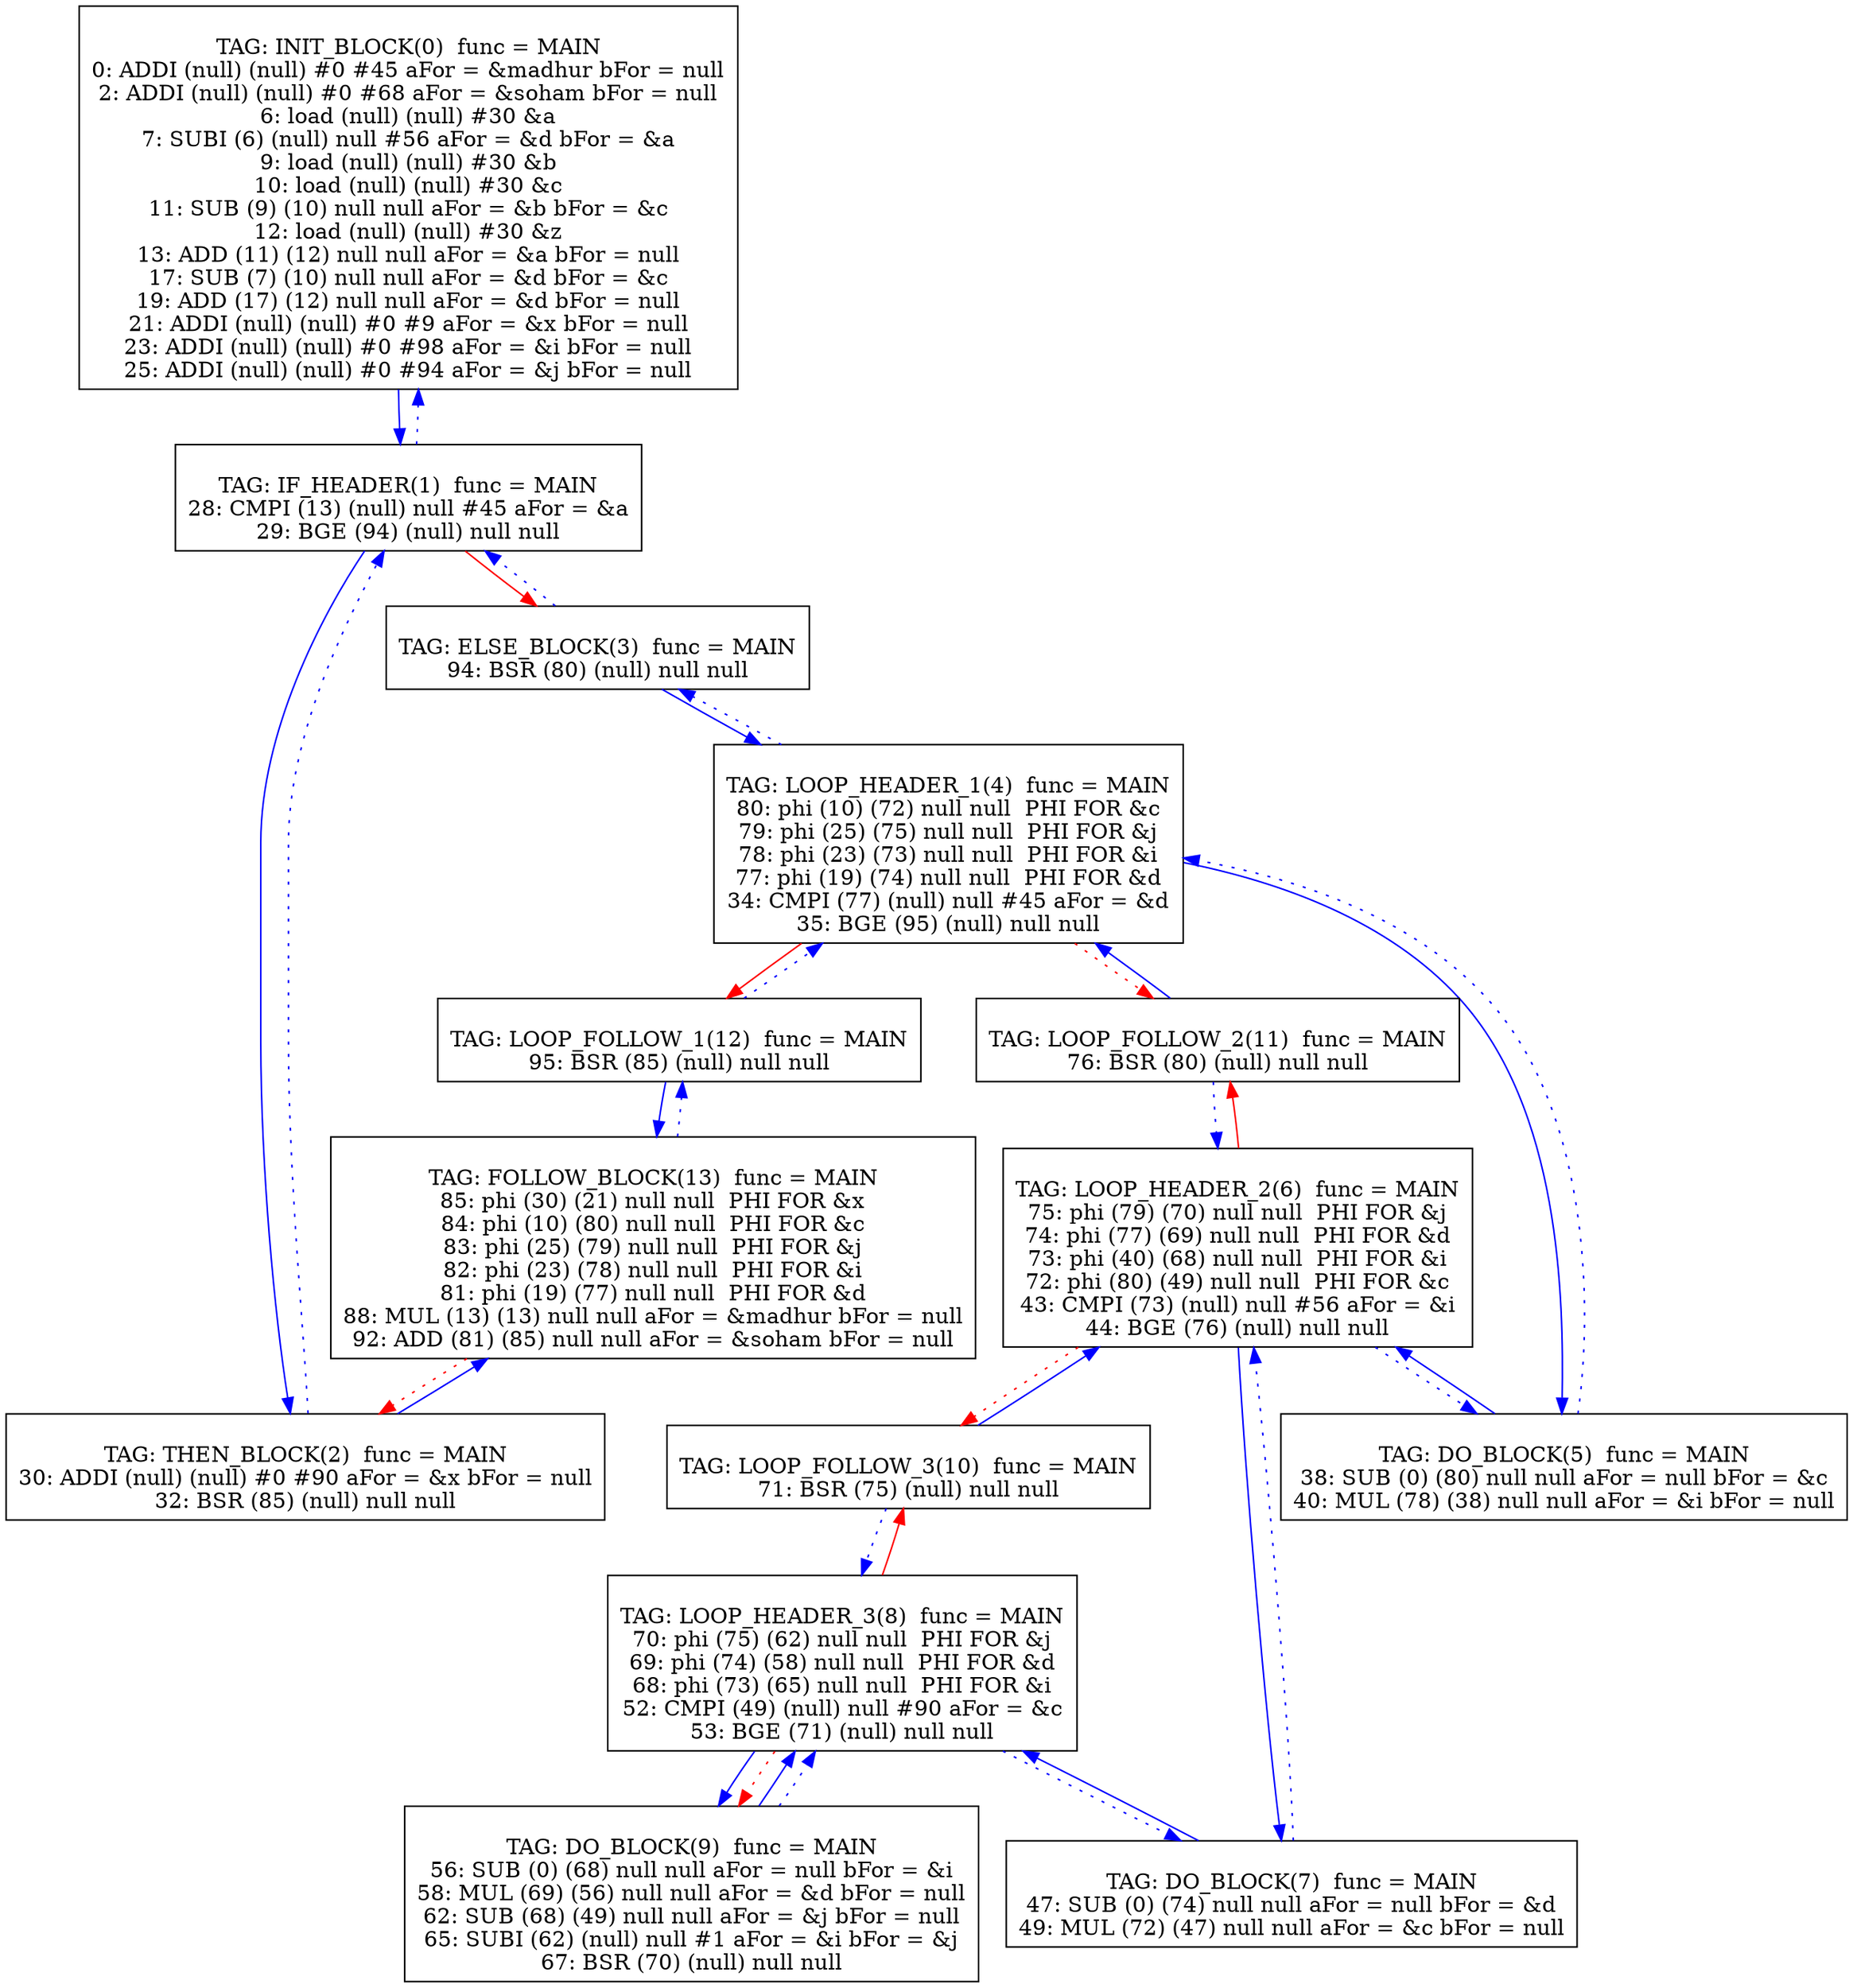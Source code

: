 digraph {
0[label="
TAG: INIT_BLOCK(0)  func = MAIN
0: ADDI (null) (null) #0 #45 aFor = &madhur bFor = null
2: ADDI (null) (null) #0 #68 aFor = &soham bFor = null
6: load (null) (null) #30 &a
7: SUBI (6) (null) null #56 aFor = &d bFor = &a
9: load (null) (null) #30 &b
10: load (null) (null) #30 &c
11: SUB (9) (10) null null aFor = &b bFor = &c
12: load (null) (null) #30 &z
13: ADD (11) (12) null null aFor = &a bFor = null
17: SUB (7) (10) null null aFor = &d bFor = &c
19: ADD (17) (12) null null aFor = &d bFor = null
21: ADDI (null) (null) #0 #9 aFor = &x bFor = null
23: ADDI (null) (null) #0 #98 aFor = &i bFor = null
25: ADDI (null) (null) #0 #94 aFor = &j bFor = null
"];
0[shape=box];
0 -> 1[color=blue]
1[label="
TAG: IF_HEADER(1)  func = MAIN
28: CMPI (13) (null) null #45 aFor = &a
29: BGE (94) (null) null null
"];
1[shape=box];
1 -> 2[color=blue]
1 -> 3[color=red]
1 -> 0[color=blue][style=dotted]
2[label="
TAG: THEN_BLOCK(2)  func = MAIN
30: ADDI (null) (null) #0 #90 aFor = &x bFor = null
32: BSR (85) (null) null null
"];
2[shape=box];
2 -> 13[color=blue]
2 -> 1[color=blue][style=dotted]
3[label="
TAG: ELSE_BLOCK(3)  func = MAIN
94: BSR (80) (null) null null
"];
3[shape=box];
3 -> 4[color=blue]
3 -> 1[color=blue][style=dotted]
4[label="
TAG: LOOP_HEADER_1(4)  func = MAIN
80: phi (10) (72) null null  PHI FOR &c
79: phi (25) (75) null null  PHI FOR &j
78: phi (23) (73) null null  PHI FOR &i
77: phi (19) (74) null null  PHI FOR &d
34: CMPI (77) (null) null #45 aFor = &d
35: BGE (95) (null) null null
"];
4[shape=box];
4 -> 5[color=blue]
4 -> 12[color=red]
4 -> 3[color=blue][style=dotted]
4 -> 11[color=red][style=dotted]
5[label="
TAG: DO_BLOCK(5)  func = MAIN
38: SUB (0) (80) null null aFor = null bFor = &c
40: MUL (78) (38) null null aFor = &i bFor = null
"];
5[shape=box];
5 -> 6[color=blue]
5 -> 4[color=blue][style=dotted]
6[label="
TAG: LOOP_HEADER_2(6)  func = MAIN
75: phi (79) (70) null null  PHI FOR &j
74: phi (77) (69) null null  PHI FOR &d
73: phi (40) (68) null null  PHI FOR &i
72: phi (80) (49) null null  PHI FOR &c
43: CMPI (73) (null) null #56 aFor = &i
44: BGE (76) (null) null null
"];
6[shape=box];
6 -> 7[color=blue]
6 -> 11[color=red]
6 -> 5[color=blue][style=dotted]
6 -> 10[color=red][style=dotted]
7[label="
TAG: DO_BLOCK(7)  func = MAIN
47: SUB (0) (74) null null aFor = null bFor = &d
49: MUL (72) (47) null null aFor = &c bFor = null
"];
7[shape=box];
7 -> 8[color=blue]
7 -> 6[color=blue][style=dotted]
8[label="
TAG: LOOP_HEADER_3(8)  func = MAIN
70: phi (75) (62) null null  PHI FOR &j
69: phi (74) (58) null null  PHI FOR &d
68: phi (73) (65) null null  PHI FOR &i
52: CMPI (49) (null) null #90 aFor = &c
53: BGE (71) (null) null null
"];
8[shape=box];
8 -> 9[color=blue]
8 -> 10[color=red]
8 -> 7[color=blue][style=dotted]
8 -> 9[color=red][style=dotted]
9[label="
TAG: DO_BLOCK(9)  func = MAIN
56: SUB (0) (68) null null aFor = null bFor = &i
58: MUL (69) (56) null null aFor = &d bFor = null
62: SUB (68) (49) null null aFor = &j bFor = null
65: SUBI (62) (null) null #1 aFor = &i bFor = &j
67: BSR (70) (null) null null
"];
9[shape=box];
9 -> 8[color=blue]
9 -> 8[color=blue][style=dotted]
10[label="
TAG: LOOP_FOLLOW_3(10)  func = MAIN
71: BSR (75) (null) null null
"];
10[shape=box];
10 -> 6[color=blue]
10 -> 8[color=blue][style=dotted]
11[label="
TAG: LOOP_FOLLOW_2(11)  func = MAIN
76: BSR (80) (null) null null
"];
11[shape=box];
11 -> 4[color=blue]
11 -> 6[color=blue][style=dotted]
12[label="
TAG: LOOP_FOLLOW_1(12)  func = MAIN
95: BSR (85) (null) null null
"];
12[shape=box];
12 -> 13[color=blue]
12 -> 4[color=blue][style=dotted]
13[label="
TAG: FOLLOW_BLOCK(13)  func = MAIN
85: phi (30) (21) null null  PHI FOR &x
84: phi (10) (80) null null  PHI FOR &c
83: phi (25) (79) null null  PHI FOR &j
82: phi (23) (78) null null  PHI FOR &i
81: phi (19) (77) null null  PHI FOR &d
88: MUL (13) (13) null null aFor = &madhur bFor = null
92: ADD (81) (85) null null aFor = &soham bFor = null
"];
13[shape=box];
13 -> 12[color=blue][style=dotted]
13 -> 2[color=red][style=dotted]
}